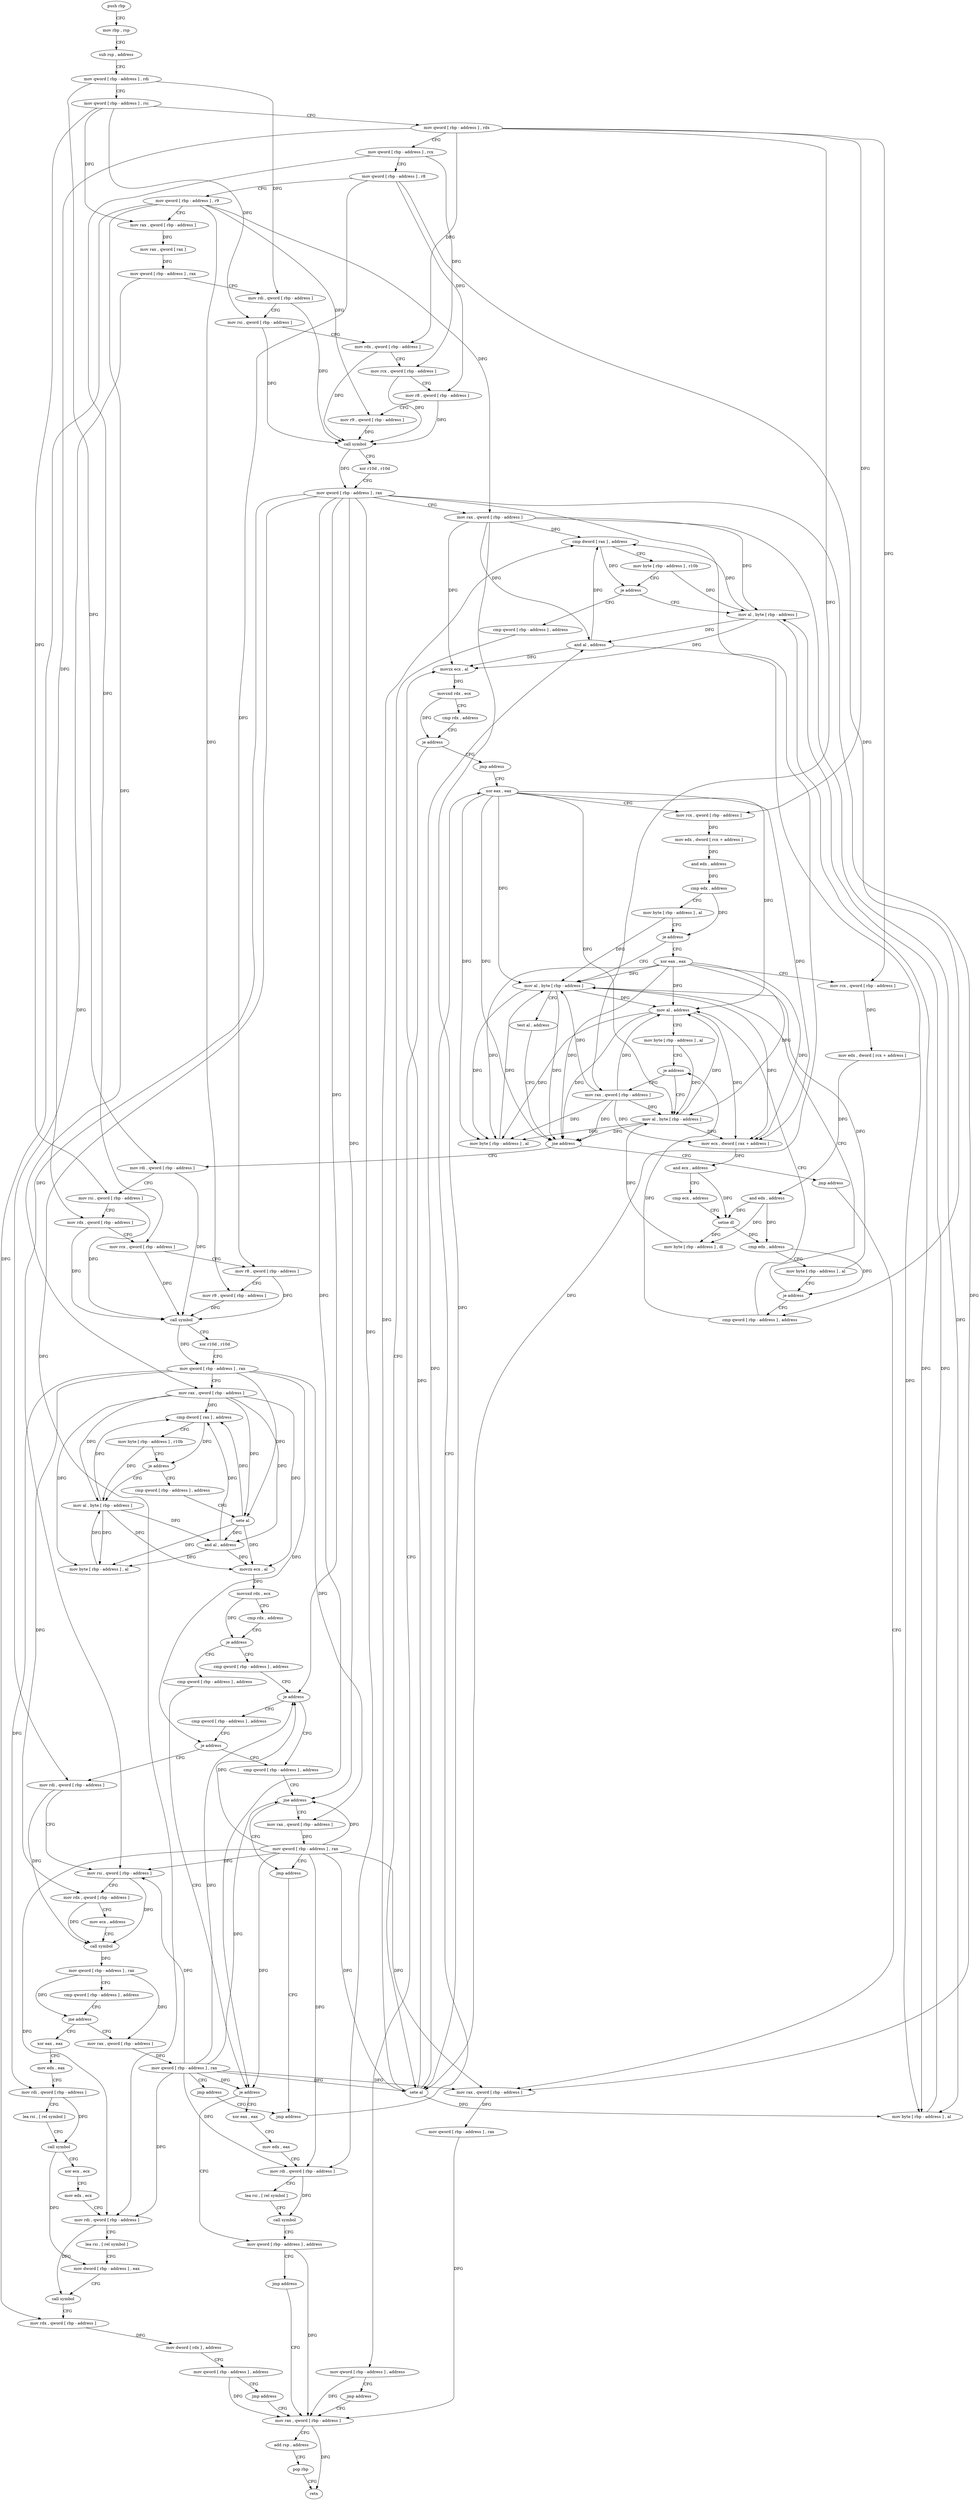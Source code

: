 digraph "func" {
"4265136" [label = "push rbp" ]
"4265137" [label = "mov rbp , rsp" ]
"4265140" [label = "sub rsp , address" ]
"4265144" [label = "mov qword [ rbp - address ] , rdi" ]
"4265148" [label = "mov qword [ rbp - address ] , rsi" ]
"4265152" [label = "mov qword [ rbp - address ] , rdx" ]
"4265156" [label = "mov qword [ rbp - address ] , rcx" ]
"4265160" [label = "mov qword [ rbp - address ] , r8" ]
"4265164" [label = "mov qword [ rbp - address ] , r9" ]
"4265168" [label = "mov rax , qword [ rbp - address ]" ]
"4265172" [label = "mov rax , qword [ rax ]" ]
"4265175" [label = "mov qword [ rbp - address ] , rax" ]
"4265179" [label = "mov rdi , qword [ rbp - address ]" ]
"4265183" [label = "mov rsi , qword [ rbp - address ]" ]
"4265187" [label = "mov rdx , qword [ rbp - address ]" ]
"4265191" [label = "mov rcx , qword [ rbp - address ]" ]
"4265195" [label = "mov r8 , qword [ rbp - address ]" ]
"4265199" [label = "mov r9 , qword [ rbp - address ]" ]
"4265203" [label = "call symbol" ]
"4265208" [label = "xor r10d , r10d" ]
"4265211" [label = "mov qword [ rbp - address ] , rax" ]
"4265215" [label = "mov rax , qword [ rbp - address ]" ]
"4265219" [label = "cmp dword [ rax ] , address" ]
"4265222" [label = "mov byte [ rbp - address ] , r10b" ]
"4265226" [label = "je address" ]
"4265243" [label = "mov al , byte [ rbp - address ]" ]
"4265232" [label = "cmp qword [ rbp - address ] , address" ]
"4265246" [label = "and al , address" ]
"4265248" [label = "movzx ecx , al" ]
"4265251" [label = "movsxd rdx , ecx" ]
"4265254" [label = "cmp rdx , address" ]
"4265258" [label = "je address" ]
"4265277" [label = "jmp address" ]
"4265264" [label = "mov qword [ rbp - address ] , address" ]
"4265237" [label = "sete al" ]
"4265240" [label = "mov byte [ rbp - address ] , al" ]
"4265282" [label = "xor eax , eax" ]
"4265272" [label = "jmp address" ]
"4265700" [label = "mov rax , qword [ rbp - address ]" ]
"4265284" [label = "mov rcx , qword [ rbp - address ]" ]
"4265288" [label = "mov edx , dword [ rcx + address ]" ]
"4265291" [label = "and edx , address" ]
"4265297" [label = "cmp edx , address" ]
"4265300" [label = "mov byte [ rbp - address ] , al" ]
"4265303" [label = "je address" ]
"4265380" [label = "mov al , byte [ rbp - address ]" ]
"4265309" [label = "xor eax , eax" ]
"4265704" [label = "add rsp , address" ]
"4265708" [label = "pop rbp" ]
"4265709" [label = "retn" ]
"4265383" [label = "test al , address" ]
"4265385" [label = "jne address" ]
"4265396" [label = "mov rdi , qword [ rbp - address ]" ]
"4265391" [label = "jmp address" ]
"4265311" [label = "mov rcx , qword [ rbp - address ]" ]
"4265315" [label = "mov edx , dword [ rcx + address ]" ]
"4265318" [label = "and edx , address" ]
"4265324" [label = "cmp edx , address" ]
"4265327" [label = "mov byte [ rbp - address ] , al" ]
"4265330" [label = "je address" ]
"4265336" [label = "cmp qword [ rbp - address ] , address" ]
"4265400" [label = "mov rsi , qword [ rbp - address ]" ]
"4265404" [label = "mov rdx , qword [ rbp - address ]" ]
"4265408" [label = "mov rcx , qword [ rbp - address ]" ]
"4265412" [label = "mov r8 , qword [ rbp - address ]" ]
"4265416" [label = "mov r9 , qword [ rbp - address ]" ]
"4265420" [label = "call symbol" ]
"4265425" [label = "xor r10d , r10d" ]
"4265428" [label = "mov qword [ rbp - address ] , rax" ]
"4265432" [label = "mov rax , qword [ rbp - address ]" ]
"4265436" [label = "cmp dword [ rax ] , address" ]
"4265439" [label = "mov byte [ rbp - address ] , r10b" ]
"4265443" [label = "je address" ]
"4265460" [label = "mov al , byte [ rbp - address ]" ]
"4265449" [label = "cmp qword [ rbp - address ] , address" ]
"4265692" [label = "mov rax , qword [ rbp - address ]" ]
"4265341" [label = "mov al , address" ]
"4265343" [label = "mov byte [ rbp - address ] , al" ]
"4265346" [label = "je address" ]
"4265374" [label = "mov al , byte [ rbp - address ]" ]
"4265352" [label = "mov rax , qword [ rbp - address ]" ]
"4265463" [label = "and al , address" ]
"4265465" [label = "movzx ecx , al" ]
"4265468" [label = "movsxd rdx , ecx" ]
"4265471" [label = "cmp rdx , address" ]
"4265475" [label = "je address" ]
"4265525" [label = "cmp qword [ rbp - address ] , address" ]
"4265481" [label = "cmp qword [ rbp - address ] , address" ]
"4265454" [label = "sete al" ]
"4265457" [label = "mov byte [ rbp - address ] , al" ]
"4265696" [label = "mov qword [ rbp - address ] , rax" ]
"4265377" [label = "mov byte [ rbp - address ] , al" ]
"4265356" [label = "mov ecx , dword [ rax + address ]" ]
"4265359" [label = "and ecx , address" ]
"4265365" [label = "cmp ecx , address" ]
"4265368" [label = "setne dl" ]
"4265371" [label = "mov byte [ rbp - address ] , dl" ]
"4265530" [label = "je address" ]
"4265663" [label = "cmp qword [ rbp - address ] , address" ]
"4265536" [label = "cmp qword [ rbp - address ] , address" ]
"4265486" [label = "je address" ]
"4265512" [label = "mov qword [ rbp - address ] , address" ]
"4265492" [label = "xor eax , eax" ]
"4265668" [label = "jne address" ]
"4265682" [label = "jmp address" ]
"4265674" [label = "mov rax , qword [ rbp - address ]" ]
"4265541" [label = "je address" ]
"4265547" [label = "mov rdi , qword [ rbp - address ]" ]
"4265520" [label = "jmp address" ]
"4265494" [label = "mov edx , eax" ]
"4265496" [label = "mov rdi , qword [ rbp - address ]" ]
"4265500" [label = "lea rsi , [ rel symbol ]" ]
"4265507" [label = "call symbol" ]
"4265687" [label = "jmp address" ]
"4265678" [label = "mov qword [ rbp - address ] , rax" ]
"4265551" [label = "mov rsi , qword [ rbp - address ]" ]
"4265555" [label = "mov rdx , qword [ rbp - address ]" ]
"4265559" [label = "mov ecx , address" ]
"4265564" [label = "call symbol" ]
"4265569" [label = "mov qword [ rbp - address ] , rax" ]
"4265573" [label = "cmp qword [ rbp - address ] , address" ]
"4265578" [label = "jne address" ]
"4265650" [label = "mov rax , qword [ rbp - address ]" ]
"4265584" [label = "xor eax , eax" ]
"4265654" [label = "mov qword [ rbp - address ] , rax" ]
"4265658" [label = "jmp address" ]
"4265586" [label = "mov edx , eax" ]
"4265588" [label = "mov rdi , qword [ rbp - address ]" ]
"4265592" [label = "lea rsi , [ rel symbol ]" ]
"4265599" [label = "call symbol" ]
"4265604" [label = "xor ecx , ecx" ]
"4265606" [label = "mov edx , ecx" ]
"4265608" [label = "mov rdi , qword [ rbp - address ]" ]
"4265612" [label = "lea rsi , [ rel symbol ]" ]
"4265619" [label = "mov dword [ rbp - address ] , eax" ]
"4265622" [label = "call symbol" ]
"4265627" [label = "mov rdx , qword [ rbp - address ]" ]
"4265631" [label = "mov dword [ rdx ] , address" ]
"4265637" [label = "mov qword [ rbp - address ] , address" ]
"4265645" [label = "jmp address" ]
"4265136" -> "4265137" [ label = "CFG" ]
"4265137" -> "4265140" [ label = "CFG" ]
"4265140" -> "4265144" [ label = "CFG" ]
"4265144" -> "4265148" [ label = "CFG" ]
"4265144" -> "4265179" [ label = "DFG" ]
"4265144" -> "4265396" [ label = "DFG" ]
"4265148" -> "4265152" [ label = "CFG" ]
"4265148" -> "4265168" [ label = "DFG" ]
"4265148" -> "4265183" [ label = "DFG" ]
"4265148" -> "4265400" [ label = "DFG" ]
"4265152" -> "4265156" [ label = "CFG" ]
"4265152" -> "4265187" [ label = "DFG" ]
"4265152" -> "4265284" [ label = "DFG" ]
"4265152" -> "4265311" [ label = "DFG" ]
"4265152" -> "4265404" [ label = "DFG" ]
"4265152" -> "4265352" [ label = "DFG" ]
"4265156" -> "4265160" [ label = "CFG" ]
"4265156" -> "4265191" [ label = "DFG" ]
"4265156" -> "4265408" [ label = "DFG" ]
"4265160" -> "4265164" [ label = "CFG" ]
"4265160" -> "4265195" [ label = "DFG" ]
"4265160" -> "4265412" [ label = "DFG" ]
"4265160" -> "4265336" [ label = "DFG" ]
"4265164" -> "4265168" [ label = "CFG" ]
"4265164" -> "4265199" [ label = "DFG" ]
"4265164" -> "4265215" [ label = "DFG" ]
"4265164" -> "4265416" [ label = "DFG" ]
"4265164" -> "4265432" [ label = "DFG" ]
"4265164" -> "4265627" [ label = "DFG" ]
"4265168" -> "4265172" [ label = "DFG" ]
"4265172" -> "4265175" [ label = "DFG" ]
"4265175" -> "4265179" [ label = "CFG" ]
"4265175" -> "4265547" [ label = "DFG" ]
"4265179" -> "4265183" [ label = "CFG" ]
"4265179" -> "4265203" [ label = "DFG" ]
"4265183" -> "4265187" [ label = "CFG" ]
"4265183" -> "4265203" [ label = "DFG" ]
"4265187" -> "4265191" [ label = "CFG" ]
"4265187" -> "4265203" [ label = "DFG" ]
"4265191" -> "4265195" [ label = "CFG" ]
"4265191" -> "4265203" [ label = "DFG" ]
"4265195" -> "4265199" [ label = "CFG" ]
"4265195" -> "4265203" [ label = "DFG" ]
"4265199" -> "4265203" [ label = "DFG" ]
"4265203" -> "4265208" [ label = "CFG" ]
"4265203" -> "4265211" [ label = "DFG" ]
"4265208" -> "4265211" [ label = "CFG" ]
"4265211" -> "4265215" [ label = "CFG" ]
"4265211" -> "4265237" [ label = "DFG" ]
"4265211" -> "4265692" [ label = "DFG" ]
"4265211" -> "4265530" [ label = "DFG" ]
"4265211" -> "4265486" [ label = "DFG" ]
"4265211" -> "4265668" [ label = "DFG" ]
"4265211" -> "4265496" [ label = "DFG" ]
"4265211" -> "4265551" [ label = "DFG" ]
"4265211" -> "4265608" [ label = "DFG" ]
"4265215" -> "4265219" [ label = "DFG" ]
"4265215" -> "4265243" [ label = "DFG" ]
"4265215" -> "4265246" [ label = "DFG" ]
"4265215" -> "4265248" [ label = "DFG" ]
"4265215" -> "4265237" [ label = "DFG" ]
"4265215" -> "4265240" [ label = "DFG" ]
"4265219" -> "4265222" [ label = "CFG" ]
"4265219" -> "4265226" [ label = "DFG" ]
"4265222" -> "4265226" [ label = "CFG" ]
"4265222" -> "4265243" [ label = "DFG" ]
"4265226" -> "4265243" [ label = "CFG" ]
"4265226" -> "4265232" [ label = "CFG" ]
"4265243" -> "4265246" [ label = "DFG" ]
"4265243" -> "4265219" [ label = "DFG" ]
"4265243" -> "4265248" [ label = "DFG" ]
"4265243" -> "4265240" [ label = "DFG" ]
"4265232" -> "4265237" [ label = "CFG" ]
"4265246" -> "4265248" [ label = "DFG" ]
"4265246" -> "4265219" [ label = "DFG" ]
"4265246" -> "4265240" [ label = "DFG" ]
"4265248" -> "4265251" [ label = "DFG" ]
"4265251" -> "4265254" [ label = "CFG" ]
"4265251" -> "4265258" [ label = "DFG" ]
"4265254" -> "4265258" [ label = "CFG" ]
"4265258" -> "4265277" [ label = "CFG" ]
"4265258" -> "4265264" [ label = "CFG" ]
"4265277" -> "4265282" [ label = "CFG" ]
"4265264" -> "4265272" [ label = "CFG" ]
"4265264" -> "4265700" [ label = "DFG" ]
"4265237" -> "4265240" [ label = "DFG" ]
"4265237" -> "4265219" [ label = "DFG" ]
"4265237" -> "4265246" [ label = "DFG" ]
"4265237" -> "4265248" [ label = "DFG" ]
"4265240" -> "4265243" [ label = "DFG" ]
"4265282" -> "4265284" [ label = "CFG" ]
"4265282" -> "4265380" [ label = "DFG" ]
"4265282" -> "4265385" [ label = "DFG" ]
"4265282" -> "4265341" [ label = "DFG" ]
"4265282" -> "4265374" [ label = "DFG" ]
"4265282" -> "4265377" [ label = "DFG" ]
"4265282" -> "4265356" [ label = "DFG" ]
"4265272" -> "4265700" [ label = "CFG" ]
"4265700" -> "4265704" [ label = "CFG" ]
"4265700" -> "4265709" [ label = "DFG" ]
"4265284" -> "4265288" [ label = "DFG" ]
"4265288" -> "4265291" [ label = "DFG" ]
"4265291" -> "4265297" [ label = "DFG" ]
"4265297" -> "4265300" [ label = "CFG" ]
"4265297" -> "4265303" [ label = "DFG" ]
"4265300" -> "4265303" [ label = "CFG" ]
"4265300" -> "4265380" [ label = "DFG" ]
"4265303" -> "4265380" [ label = "CFG" ]
"4265303" -> "4265309" [ label = "CFG" ]
"4265380" -> "4265383" [ label = "CFG" ]
"4265380" -> "4265385" [ label = "DFG" ]
"4265380" -> "4265341" [ label = "DFG" ]
"4265380" -> "4265377" [ label = "DFG" ]
"4265380" -> "4265356" [ label = "DFG" ]
"4265309" -> "4265311" [ label = "CFG" ]
"4265309" -> "4265385" [ label = "DFG" ]
"4265309" -> "4265380" [ label = "DFG" ]
"4265309" -> "4265341" [ label = "DFG" ]
"4265309" -> "4265374" [ label = "DFG" ]
"4265309" -> "4265377" [ label = "DFG" ]
"4265309" -> "4265356" [ label = "DFG" ]
"4265704" -> "4265708" [ label = "CFG" ]
"4265708" -> "4265709" [ label = "CFG" ]
"4265383" -> "4265385" [ label = "CFG" ]
"4265385" -> "4265396" [ label = "CFG" ]
"4265385" -> "4265391" [ label = "CFG" ]
"4265396" -> "4265400" [ label = "CFG" ]
"4265396" -> "4265420" [ label = "DFG" ]
"4265391" -> "4265692" [ label = "CFG" ]
"4265311" -> "4265315" [ label = "DFG" ]
"4265315" -> "4265318" [ label = "DFG" ]
"4265318" -> "4265324" [ label = "DFG" ]
"4265318" -> "4265368" [ label = "DFG" ]
"4265318" -> "4265371" [ label = "DFG" ]
"4265324" -> "4265327" [ label = "CFG" ]
"4265324" -> "4265330" [ label = "DFG" ]
"4265327" -> "4265330" [ label = "CFG" ]
"4265327" -> "4265380" [ label = "DFG" ]
"4265330" -> "4265380" [ label = "CFG" ]
"4265330" -> "4265336" [ label = "CFG" ]
"4265336" -> "4265341" [ label = "CFG" ]
"4265336" -> "4265346" [ label = "DFG" ]
"4265400" -> "4265404" [ label = "CFG" ]
"4265400" -> "4265420" [ label = "DFG" ]
"4265404" -> "4265408" [ label = "CFG" ]
"4265404" -> "4265420" [ label = "DFG" ]
"4265408" -> "4265412" [ label = "CFG" ]
"4265408" -> "4265420" [ label = "DFG" ]
"4265412" -> "4265416" [ label = "CFG" ]
"4265412" -> "4265420" [ label = "DFG" ]
"4265416" -> "4265420" [ label = "DFG" ]
"4265420" -> "4265425" [ label = "CFG" ]
"4265420" -> "4265428" [ label = "DFG" ]
"4265425" -> "4265428" [ label = "CFG" ]
"4265428" -> "4265432" [ label = "CFG" ]
"4265428" -> "4265454" [ label = "DFG" ]
"4265428" -> "4265541" [ label = "DFG" ]
"4265428" -> "4265674" [ label = "DFG" ]
"4265428" -> "4265555" [ label = "DFG" ]
"4265428" -> "4265588" [ label = "DFG" ]
"4265432" -> "4265436" [ label = "DFG" ]
"4265432" -> "4265460" [ label = "DFG" ]
"4265432" -> "4265463" [ label = "DFG" ]
"4265432" -> "4265465" [ label = "DFG" ]
"4265432" -> "4265454" [ label = "DFG" ]
"4265432" -> "4265457" [ label = "DFG" ]
"4265436" -> "4265439" [ label = "CFG" ]
"4265436" -> "4265443" [ label = "DFG" ]
"4265439" -> "4265443" [ label = "CFG" ]
"4265439" -> "4265460" [ label = "DFG" ]
"4265443" -> "4265460" [ label = "CFG" ]
"4265443" -> "4265449" [ label = "CFG" ]
"4265460" -> "4265463" [ label = "DFG" ]
"4265460" -> "4265436" [ label = "DFG" ]
"4265460" -> "4265465" [ label = "DFG" ]
"4265460" -> "4265457" [ label = "DFG" ]
"4265449" -> "4265454" [ label = "CFG" ]
"4265692" -> "4265696" [ label = "DFG" ]
"4265341" -> "4265343" [ label = "CFG" ]
"4265341" -> "4265385" [ label = "DFG" ]
"4265341" -> "4265377" [ label = "DFG" ]
"4265341" -> "4265356" [ label = "DFG" ]
"4265343" -> "4265346" [ label = "CFG" ]
"4265343" -> "4265374" [ label = "DFG" ]
"4265346" -> "4265374" [ label = "CFG" ]
"4265346" -> "4265352" [ label = "CFG" ]
"4265374" -> "4265377" [ label = "DFG" ]
"4265374" -> "4265385" [ label = "DFG" ]
"4265374" -> "4265341" [ label = "DFG" ]
"4265374" -> "4265356" [ label = "DFG" ]
"4265352" -> "4265356" [ label = "DFG" ]
"4265352" -> "4265385" [ label = "DFG" ]
"4265352" -> "4265341" [ label = "DFG" ]
"4265352" -> "4265377" [ label = "DFG" ]
"4265352" -> "4265380" [ label = "DFG" ]
"4265352" -> "4265374" [ label = "DFG" ]
"4265463" -> "4265465" [ label = "DFG" ]
"4265463" -> "4265436" [ label = "DFG" ]
"4265463" -> "4265457" [ label = "DFG" ]
"4265465" -> "4265468" [ label = "DFG" ]
"4265468" -> "4265471" [ label = "CFG" ]
"4265468" -> "4265475" [ label = "DFG" ]
"4265471" -> "4265475" [ label = "CFG" ]
"4265475" -> "4265525" [ label = "CFG" ]
"4265475" -> "4265481" [ label = "CFG" ]
"4265525" -> "4265530" [ label = "CFG" ]
"4265481" -> "4265486" [ label = "CFG" ]
"4265454" -> "4265457" [ label = "DFG" ]
"4265454" -> "4265436" [ label = "DFG" ]
"4265454" -> "4265463" [ label = "DFG" ]
"4265454" -> "4265465" [ label = "DFG" ]
"4265457" -> "4265460" [ label = "DFG" ]
"4265696" -> "4265700" [ label = "DFG" ]
"4265377" -> "4265380" [ label = "DFG" ]
"4265356" -> "4265359" [ label = "DFG" ]
"4265359" -> "4265365" [ label = "CFG" ]
"4265359" -> "4265368" [ label = "DFG" ]
"4265365" -> "4265368" [ label = "CFG" ]
"4265368" -> "4265371" [ label = "DFG" ]
"4265368" -> "4265324" [ label = "DFG" ]
"4265371" -> "4265374" [ label = "DFG" ]
"4265530" -> "4265663" [ label = "CFG" ]
"4265530" -> "4265536" [ label = "CFG" ]
"4265663" -> "4265668" [ label = "CFG" ]
"4265536" -> "4265541" [ label = "CFG" ]
"4265486" -> "4265512" [ label = "CFG" ]
"4265486" -> "4265492" [ label = "CFG" ]
"4265512" -> "4265520" [ label = "CFG" ]
"4265512" -> "4265700" [ label = "DFG" ]
"4265492" -> "4265494" [ label = "CFG" ]
"4265668" -> "4265682" [ label = "CFG" ]
"4265668" -> "4265674" [ label = "CFG" ]
"4265682" -> "4265687" [ label = "CFG" ]
"4265674" -> "4265678" [ label = "DFG" ]
"4265541" -> "4265663" [ label = "CFG" ]
"4265541" -> "4265547" [ label = "CFG" ]
"4265547" -> "4265551" [ label = "CFG" ]
"4265547" -> "4265564" [ label = "DFG" ]
"4265520" -> "4265700" [ label = "CFG" ]
"4265494" -> "4265496" [ label = "CFG" ]
"4265496" -> "4265500" [ label = "CFG" ]
"4265496" -> "4265507" [ label = "DFG" ]
"4265500" -> "4265507" [ label = "CFG" ]
"4265507" -> "4265512" [ label = "CFG" ]
"4265687" -> "4265282" [ label = "CFG" ]
"4265678" -> "4265682" [ label = "CFG" ]
"4265678" -> "4265237" [ label = "DFG" ]
"4265678" -> "4265692" [ label = "DFG" ]
"4265678" -> "4265530" [ label = "DFG" ]
"4265678" -> "4265486" [ label = "DFG" ]
"4265678" -> "4265668" [ label = "DFG" ]
"4265678" -> "4265496" [ label = "DFG" ]
"4265678" -> "4265551" [ label = "DFG" ]
"4265678" -> "4265608" [ label = "DFG" ]
"4265551" -> "4265555" [ label = "CFG" ]
"4265551" -> "4265564" [ label = "DFG" ]
"4265555" -> "4265559" [ label = "CFG" ]
"4265555" -> "4265564" [ label = "DFG" ]
"4265559" -> "4265564" [ label = "CFG" ]
"4265564" -> "4265569" [ label = "DFG" ]
"4265569" -> "4265573" [ label = "CFG" ]
"4265569" -> "4265578" [ label = "DFG" ]
"4265569" -> "4265650" [ label = "DFG" ]
"4265573" -> "4265578" [ label = "CFG" ]
"4265578" -> "4265650" [ label = "CFG" ]
"4265578" -> "4265584" [ label = "CFG" ]
"4265650" -> "4265654" [ label = "DFG" ]
"4265584" -> "4265586" [ label = "CFG" ]
"4265654" -> "4265658" [ label = "CFG" ]
"4265654" -> "4265237" [ label = "DFG" ]
"4265654" -> "4265692" [ label = "DFG" ]
"4265654" -> "4265530" [ label = "DFG" ]
"4265654" -> "4265486" [ label = "DFG" ]
"4265654" -> "4265668" [ label = "DFG" ]
"4265654" -> "4265496" [ label = "DFG" ]
"4265654" -> "4265551" [ label = "DFG" ]
"4265654" -> "4265608" [ label = "DFG" ]
"4265658" -> "4265687" [ label = "CFG" ]
"4265586" -> "4265588" [ label = "CFG" ]
"4265588" -> "4265592" [ label = "CFG" ]
"4265588" -> "4265599" [ label = "DFG" ]
"4265592" -> "4265599" [ label = "CFG" ]
"4265599" -> "4265604" [ label = "CFG" ]
"4265599" -> "4265619" [ label = "DFG" ]
"4265604" -> "4265606" [ label = "CFG" ]
"4265606" -> "4265608" [ label = "CFG" ]
"4265608" -> "4265612" [ label = "CFG" ]
"4265608" -> "4265622" [ label = "DFG" ]
"4265612" -> "4265619" [ label = "CFG" ]
"4265619" -> "4265622" [ label = "CFG" ]
"4265622" -> "4265627" [ label = "CFG" ]
"4265627" -> "4265631" [ label = "DFG" ]
"4265631" -> "4265637" [ label = "CFG" ]
"4265637" -> "4265645" [ label = "CFG" ]
"4265637" -> "4265700" [ label = "DFG" ]
"4265645" -> "4265700" [ label = "CFG" ]
}
